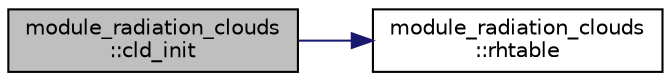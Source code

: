 digraph "module_radiation_clouds::cld_init"
{
  edge [fontname="Helvetica",fontsize="10",labelfontname="Helvetica",labelfontsize="10"];
  node [fontname="Helvetica",fontsize="10",shape=record];
  rankdir="LR";
  Node0 [label="module_radiation_clouds\l::cld_init",height=0.2,width=0.4,color="black", fillcolor="grey75", style="filled", fontcolor="black"];
  Node0 -> Node1 [color="midnightblue",fontsize="10",style="solid",fontname="Helvetica"];
  Node1 [label="module_radiation_clouds\l::rhtable",height=0.2,width=0.4,color="black", fillcolor="white", style="filled",URL="$group__module__radiation__clouds.html#ga9b3f43844a53e79cd5c348f8c72ec408",tooltip="cld-rh relations obtained from mitchell-hahn procedure. "];
}
